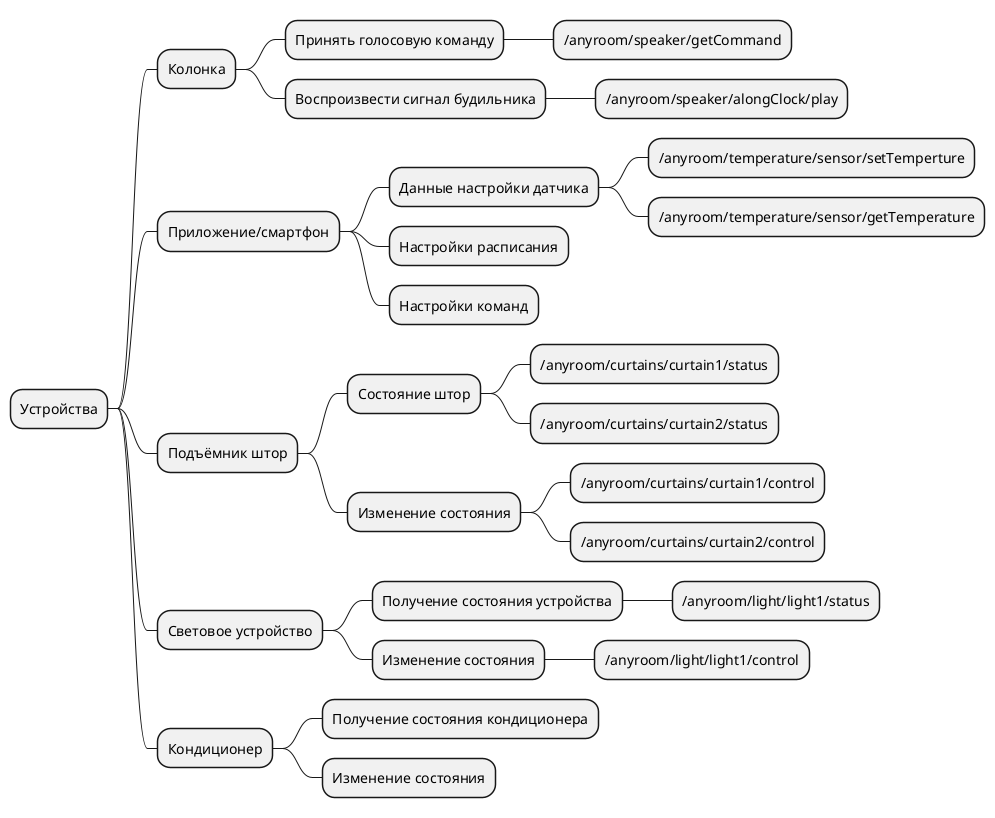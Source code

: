 @startmindmap
* Устройства
** Колонка
*** Принять голосовую команду
**** /anyroom/speaker/getCommand
*** Воспроизвести сигнал будильника
**** /anyroom/speaker/alongClock/play
** Приложение/смартфон
*** Данные настройки датчика
**** /anyroom/temperature/sensor/setTemperture
**** /anyroom/temperature/sensor/getTemperature
*** Настройки расписания
*** Настройки команд
** Подъёмник штор
*** Состояние штор
**** /anyroom/curtains/curtain1/status
**** /anyroom/curtains/curtain2/status
*** Изменение состояния
**** /anyroom/curtains/curtain1/control
**** /anyroom/curtains/curtain2/control
** Световое устройство
*** Получение состояния устройства
**** /anyroom/light/light1/status
*** Изменение состояния
**** /anyroom/light/light1/control
** Кондиционер
*** Получение состояния кондиционера
*** Изменение состояния

@endmindmap
